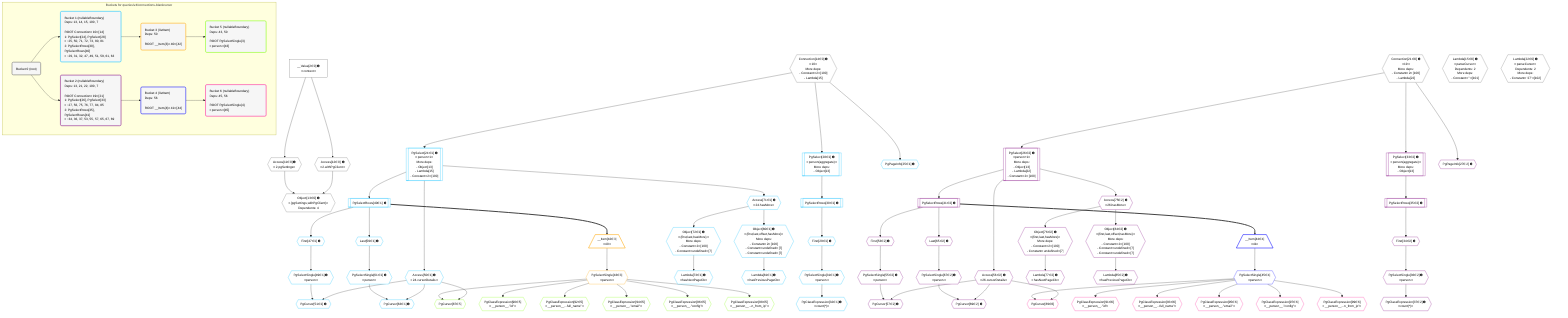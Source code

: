 %%{init: {'themeVariables': { 'fontSize': '12px'}}}%%
graph TD
    classDef path fill:#eee,stroke:#000,color:#000
    classDef plan fill:#fff,stroke-width:1px,color:#000
    classDef itemplan fill:#fff,stroke-width:2px,color:#000
    classDef unbatchedplan fill:#dff,stroke-width:1px,color:#000
    classDef sideeffectplan fill:#fcc,stroke-width:2px,color:#000
    classDef bucket fill:#f6f6f6,color:#000,stroke-width:2px,text-align:left

    subgraph "Buckets for queries/v4/connections-blankcursor"
    Bucket0("Bucket 0 (root)"):::bucket
    Bucket1("Bucket 1 (nullableBoundary)<br />Deps: 13, 14, 15, 100, 7<br /><br />ROOT Connectionᐸ10ᐳ[14]<br />1: PgSelect[24], PgSelect[28]<br />ᐳ: 25, 50, 71, 72, 73, 80, 81<br />2: PgSelectRows[30], PgSelectRows[40]<br />ᐳ: 29, 31, 32, 47, 49, 51, 59, 61, 63"):::bucket
    Bucket2("Bucket 2 (nullableBoundary)<br />Deps: 13, 21, 22, 100, 7<br /><br />ROOT Connectionᐸ19ᐳ[21]<br />1: PgSelect[26], PgSelect[33]<br />ᐳ: 27, 56, 75, 76, 77, 84, 85<br />2: PgSelectRows[35], PgSelectRows[41]<br />ᐳ: 34, 36, 37, 53, 55, 57, 65, 67, 69"):::bucket
    Bucket3("Bucket 3 (listItem)<br />Deps: 50<br /><br />ROOT __Item{3}ᐸ40ᐳ[42]"):::bucket
    Bucket4("Bucket 4 (listItem)<br />Deps: 56<br /><br />ROOT __Item{4}ᐸ41ᐳ[44]"):::bucket
    Bucket5("Bucket 5 (nullableBoundary)<br />Deps: 43, 50<br /><br />ROOT PgSelectSingle{3}ᐸpersonᐳ[43]"):::bucket
    Bucket6("Bucket 6 (nullableBoundary)<br />Deps: 45, 56<br /><br />ROOT PgSelectSingle{4}ᐸpersonᐳ[45]"):::bucket
    end
    Bucket0 --> Bucket1 & Bucket2
    Bucket1 --> Bucket3
    Bucket2 --> Bucket4
    Bucket3 --> Bucket5
    Bucket4 --> Bucket6

    %% plan dependencies
    Object13{{"Object[13∈0] ➊<br />ᐸ{pgSettings,withPgClient}ᐳ<br />Dependents: 4"}}:::plan
    Access11{{"Access[11∈0] ➊<br />ᐸ2.pgSettingsᐳ"}}:::plan
    Access12{{"Access[12∈0] ➊<br />ᐸ2.withPgClientᐳ"}}:::plan
    Access11 & Access12 --> Object13
    Connection14{{"Connection[14∈0] ➊<br />ᐸ10ᐳ<br />More deps:<br />- Constantᐸ2ᐳ[100]<br />- Lambda[15]"}}:::plan
    Connection21{{"Connection[21∈0] ➊<br />ᐸ19ᐳ<br />More deps:<br />- Constantᐸ2ᐳ[100]<br />- Lambda[22]"}}:::plan
    __Value2["__Value[2∈0] ➊<br />ᐸcontextᐳ"]:::plan
    __Value2 --> Access11
    __Value2 --> Access12
    Lambda15{{"Lambda[15∈0] ➊<br />ᐸparseCursorᐳ<br />Dependents: 2<br />More deps:<br />- Constantᐸ''ᐳ[101]"}}:::plan
    Lambda22{{"Lambda[22∈0] ➊<br />ᐸparseCursorᐳ<br />Dependents: 2<br />More deps:<br />- Constantᐸ'27'ᐳ[102]"}}:::plan
    PgSelect24[["PgSelect[24∈1] ➊<br />ᐸperson+1ᐳ<br />More deps:<br />- Object[13]<br />- Lambda[15]<br />- Constantᐸ2ᐳ[100]"]]:::plan
    Connection14 --> PgSelect24
    Object80{{"Object[80∈1] ➊<br />ᐸ{first,last,offset,hasMore}ᐳ<br />More deps:<br />- Constantᐸ2ᐳ[100]<br />- Constantᐸundefinedᐳ[7]<br />- Constantᐸundefinedᐳ[7]"}}:::plan
    Access71{{"Access[71∈1] ➊<br />ᐸ24.hasMoreᐳ"}}:::plan
    Access71 --> Object80
    Object72{{"Object[72∈1] ➊<br />ᐸ{first,last,hasMore}ᐳ<br />More deps:<br />- Constantᐸ2ᐳ[100]<br />- Constantᐸundefinedᐳ[7]"}}:::plan
    Access71 --> Object72
    PgSelect28[["PgSelect[28∈1] ➊<br />ᐸperson(aggregate)ᐳ<br />More deps:<br />- Object[13]"]]:::plan
    Connection14 --> PgSelect28
    PgCursor51{{"PgCursor[51∈1] ➊"}}:::plan
    PgSelectSingle49{{"PgSelectSingle[49∈1] ➊<br />ᐸpersonᐳ"}}:::plan
    Access50{{"Access[50∈1] ➊<br />ᐸ24.cursorDetailsᐳ"}}:::plan
    PgSelectSingle49 & Access50 --> PgCursor51
    PgCursor63{{"PgCursor[63∈1] ➊"}}:::plan
    PgSelectSingle61{{"PgSelectSingle[61∈1] ➊<br />ᐸpersonᐳ"}}:::plan
    PgSelectSingle61 & Access50 --> PgCursor63
    PgPageInfo25{{"PgPageInfo[25∈1] ➊"}}:::plan
    Connection14 --> PgPageInfo25
    First29{{"First[29∈1] ➊"}}:::plan
    PgSelectRows30[["PgSelectRows[30∈1] ➊"]]:::plan
    PgSelectRows30 --> First29
    PgSelect28 --> PgSelectRows30
    PgSelectSingle31{{"PgSelectSingle[31∈1] ➊<br />ᐸpersonᐳ"}}:::plan
    First29 --> PgSelectSingle31
    PgClassExpression32{{"PgClassExpression[32∈1] ➊<br />ᐸcount(*)ᐳ"}}:::plan
    PgSelectSingle31 --> PgClassExpression32
    PgSelectRows40[["PgSelectRows[40∈1] ➊"]]:::plan
    PgSelect24 --> PgSelectRows40
    First47{{"First[47∈1] ➊"}}:::plan
    PgSelectRows40 --> First47
    First47 --> PgSelectSingle49
    PgSelect24 --> Access50
    Last59{{"Last[59∈1] ➊"}}:::plan
    PgSelectRows40 --> Last59
    Last59 --> PgSelectSingle61
    PgSelect24 --> Access71
    Lambda73{{"Lambda[73∈1] ➊<br />ᐸhasNextPageCbᐳ"}}:::plan
    Object72 --> Lambda73
    Lambda81{{"Lambda[81∈1] ➊<br />ᐸhasPreviousPageCbᐳ"}}:::plan
    Object80 --> Lambda81
    PgSelect26[["PgSelect[26∈2] ➊<br />ᐸperson+1ᐳ<br />More deps:<br />- Object[13]<br />- Lambda[22]<br />- Constantᐸ2ᐳ[100]"]]:::plan
    Connection21 --> PgSelect26
    Object84{{"Object[84∈2] ➊<br />ᐸ{first,last,offset,hasMore}ᐳ<br />More deps:<br />- Constantᐸ2ᐳ[100]<br />- Constantᐸundefinedᐳ[7]<br />- Constantᐸundefinedᐳ[7]"}}:::plan
    Access75{{"Access[75∈2] ➊<br />ᐸ26.hasMoreᐳ"}}:::plan
    Access75 --> Object84
    Object76{{"Object[76∈2] ➊<br />ᐸ{first,last,hasMore}ᐳ<br />More deps:<br />- Constantᐸ2ᐳ[100]<br />- Constantᐸundefinedᐳ[7]"}}:::plan
    Access75 --> Object76
    PgSelect33[["PgSelect[33∈2] ➊<br />ᐸperson(aggregate)ᐳ<br />More deps:<br />- Object[13]"]]:::plan
    Connection21 --> PgSelect33
    PgCursor57{{"PgCursor[57∈2] ➊"}}:::plan
    PgSelectSingle55{{"PgSelectSingle[55∈2] ➊<br />ᐸpersonᐳ"}}:::plan
    Access56{{"Access[56∈2] ➊<br />ᐸ26.cursorDetailsᐳ"}}:::plan
    PgSelectSingle55 & Access56 --> PgCursor57
    PgCursor69{{"PgCursor[69∈2] ➊"}}:::plan
    PgSelectSingle67{{"PgSelectSingle[67∈2] ➊<br />ᐸpersonᐳ"}}:::plan
    PgSelectSingle67 & Access56 --> PgCursor69
    PgPageInfo27{{"PgPageInfo[27∈2] ➊"}}:::plan
    Connection21 --> PgPageInfo27
    First34{{"First[34∈2] ➊"}}:::plan
    PgSelectRows35[["PgSelectRows[35∈2] ➊"]]:::plan
    PgSelectRows35 --> First34
    PgSelect33 --> PgSelectRows35
    PgSelectSingle36{{"PgSelectSingle[36∈2] ➊<br />ᐸpersonᐳ"}}:::plan
    First34 --> PgSelectSingle36
    PgClassExpression37{{"PgClassExpression[37∈2] ➊<br />ᐸcount(*)ᐳ"}}:::plan
    PgSelectSingle36 --> PgClassExpression37
    PgSelectRows41[["PgSelectRows[41∈2] ➊"]]:::plan
    PgSelect26 --> PgSelectRows41
    First53{{"First[53∈2] ➊"}}:::plan
    PgSelectRows41 --> First53
    First53 --> PgSelectSingle55
    PgSelect26 --> Access56
    Last65{{"Last[65∈2] ➊"}}:::plan
    PgSelectRows41 --> Last65
    Last65 --> PgSelectSingle67
    PgSelect26 --> Access75
    Lambda77{{"Lambda[77∈2] ➊<br />ᐸhasNextPageCbᐳ"}}:::plan
    Object76 --> Lambda77
    Lambda85{{"Lambda[85∈2] ➊<br />ᐸhasPreviousPageCbᐳ"}}:::plan
    Object84 --> Lambda85
    __Item42[/"__Item[42∈3]<br />ᐸ40ᐳ"\]:::itemplan
    PgSelectRows40 ==> __Item42
    PgSelectSingle43{{"PgSelectSingle[43∈3]<br />ᐸpersonᐳ"}}:::plan
    __Item42 --> PgSelectSingle43
    __Item44[/"__Item[44∈4]<br />ᐸ41ᐳ"\]:::itemplan
    PgSelectRows41 ==> __Item44
    PgSelectSingle45{{"PgSelectSingle[45∈4]<br />ᐸpersonᐳ"}}:::plan
    __Item44 --> PgSelectSingle45
    PgCursor87{{"PgCursor[87∈5]"}}:::plan
    PgSelectSingle43 & Access50 --> PgCursor87
    PgClassExpression90{{"PgClassExpression[90∈5]<br />ᐸ__person__.”id”ᐳ"}}:::plan
    PgSelectSingle43 --> PgClassExpression90
    PgClassExpression92{{"PgClassExpression[92∈5]<br />ᐸ__person__...full_name”ᐳ"}}:::plan
    PgSelectSingle43 --> PgClassExpression92
    PgClassExpression94{{"PgClassExpression[94∈5]<br />ᐸ__person__.”email”ᐳ"}}:::plan
    PgSelectSingle43 --> PgClassExpression94
    PgClassExpression96{{"PgClassExpression[96∈5]<br />ᐸ__person__.”config”ᐳ"}}:::plan
    PgSelectSingle43 --> PgClassExpression96
    PgClassExpression98{{"PgClassExpression[98∈5]<br />ᐸ__person__...n_from_ip”ᐳ"}}:::plan
    PgSelectSingle43 --> PgClassExpression98
    PgCursor89{{"PgCursor[89∈6]"}}:::plan
    PgSelectSingle45 & Access56 --> PgCursor89
    PgClassExpression91{{"PgClassExpression[91∈6]<br />ᐸ__person__.”id”ᐳ"}}:::plan
    PgSelectSingle45 --> PgClassExpression91
    PgClassExpression93{{"PgClassExpression[93∈6]<br />ᐸ__person__...full_name”ᐳ"}}:::plan
    PgSelectSingle45 --> PgClassExpression93
    PgClassExpression95{{"PgClassExpression[95∈6]<br />ᐸ__person__.”email”ᐳ"}}:::plan
    PgSelectSingle45 --> PgClassExpression95
    PgClassExpression97{{"PgClassExpression[97∈6]<br />ᐸ__person__.”config”ᐳ"}}:::plan
    PgSelectSingle45 --> PgClassExpression97
    PgClassExpression99{{"PgClassExpression[99∈6]<br />ᐸ__person__...n_from_ip”ᐳ"}}:::plan
    PgSelectSingle45 --> PgClassExpression99

    %% define steps
    classDef bucket0 stroke:#696969
    class Bucket0,__Value2,Access11,Access12,Object13,Connection14,Lambda15,Connection21,Lambda22 bucket0
    classDef bucket1 stroke:#00bfff
    class Bucket1,PgSelect24,PgPageInfo25,PgSelect28,First29,PgSelectRows30,PgSelectSingle31,PgClassExpression32,PgSelectRows40,First47,PgSelectSingle49,Access50,PgCursor51,Last59,PgSelectSingle61,PgCursor63,Access71,Object72,Lambda73,Object80,Lambda81 bucket1
    classDef bucket2 stroke:#7f007f
    class Bucket2,PgSelect26,PgPageInfo27,PgSelect33,First34,PgSelectRows35,PgSelectSingle36,PgClassExpression37,PgSelectRows41,First53,PgSelectSingle55,Access56,PgCursor57,Last65,PgSelectSingle67,PgCursor69,Access75,Object76,Lambda77,Object84,Lambda85 bucket2
    classDef bucket3 stroke:#ffa500
    class Bucket3,__Item42,PgSelectSingle43 bucket3
    classDef bucket4 stroke:#0000ff
    class Bucket4,__Item44,PgSelectSingle45 bucket4
    classDef bucket5 stroke:#7fff00
    class Bucket5,PgCursor87,PgClassExpression90,PgClassExpression92,PgClassExpression94,PgClassExpression96,PgClassExpression98 bucket5
    classDef bucket6 stroke:#ff1493
    class Bucket6,PgCursor89,PgClassExpression91,PgClassExpression93,PgClassExpression95,PgClassExpression97,PgClassExpression99 bucket6